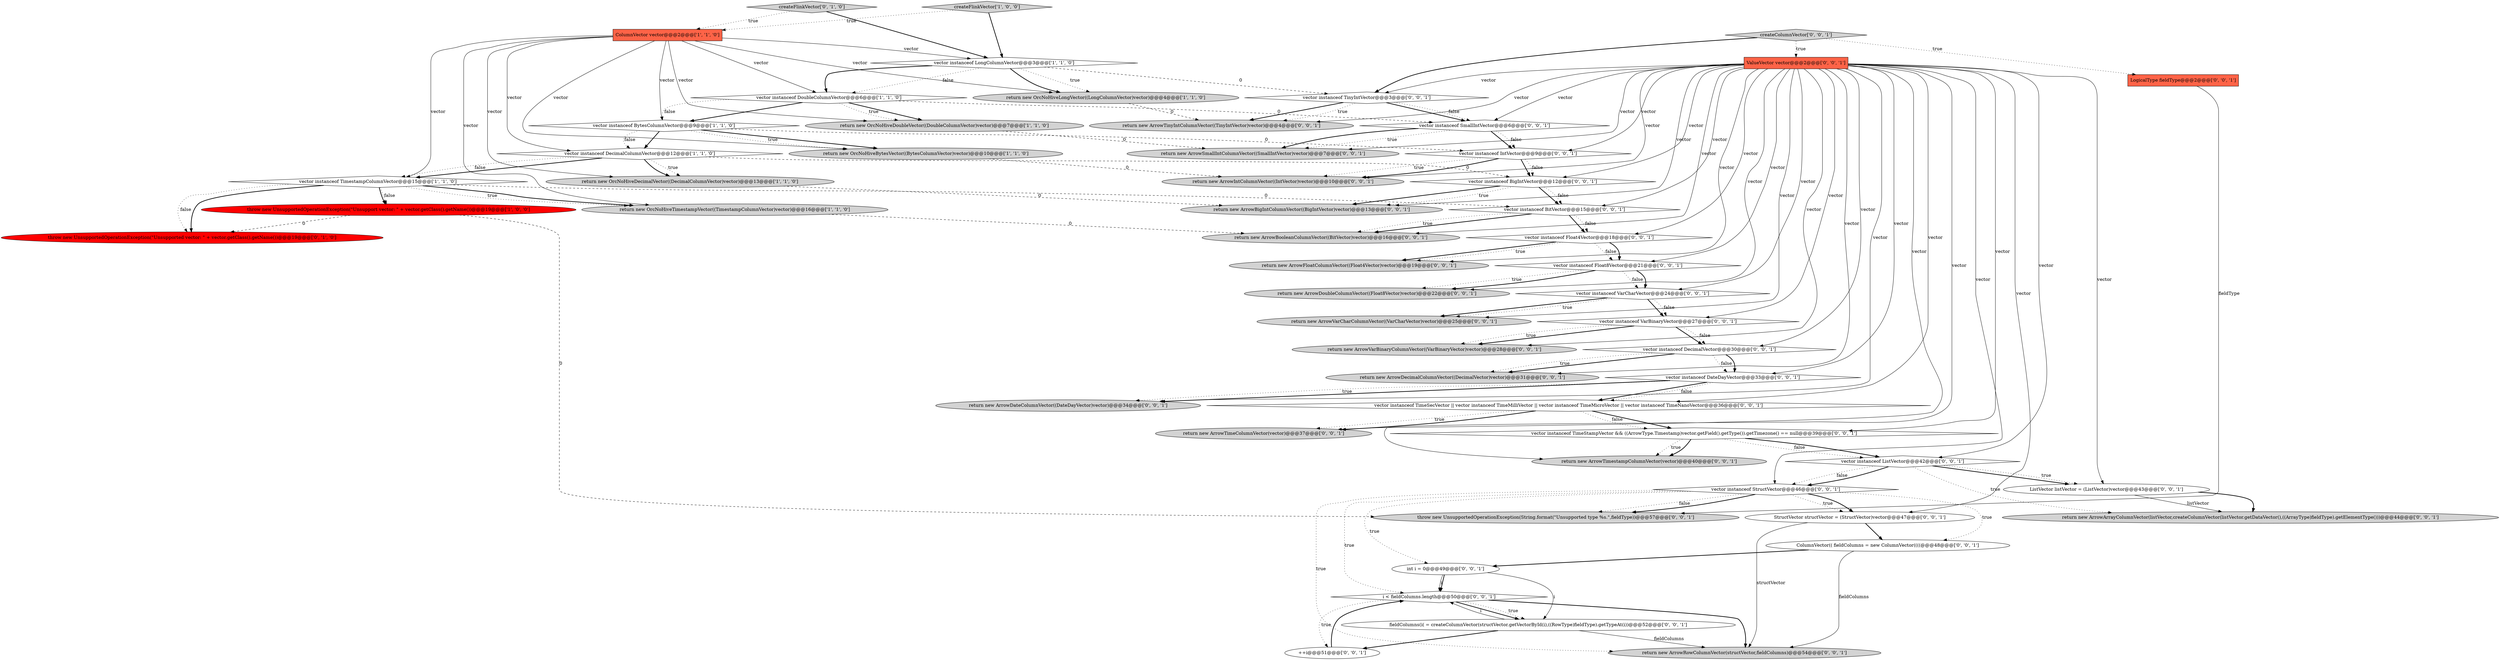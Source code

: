 digraph {
49 [style = filled, label = "vector instanceof Float4Vector@@@18@@@['0', '0', '1']", fillcolor = white, shape = diamond image = "AAA0AAABBB3BBB"];
10 [style = filled, label = "vector instanceof BytesColumnVector@@@9@@@['1', '1', '0']", fillcolor = white, shape = diamond image = "AAA0AAABBB1BBB"];
13 [style = filled, label = "createFlinkVector['0', '1', '0']", fillcolor = lightgray, shape = diamond image = "AAA0AAABBB2BBB"];
2 [style = filled, label = "return new OrcNoHiveBytesVector((BytesColumnVector)vector)@@@10@@@['1', '1', '0']", fillcolor = lightgray, shape = ellipse image = "AAA0AAABBB1BBB"];
22 [style = filled, label = "throw new UnsupportedOperationException(String.format(\"Unsupported type %s.\",fieldType))@@@57@@@['0', '0', '1']", fillcolor = lightgray, shape = ellipse image = "AAA0AAABBB3BBB"];
29 [style = filled, label = "ListVector listVector = (ListVector)vector@@@43@@@['0', '0', '1']", fillcolor = white, shape = ellipse image = "AAA0AAABBB3BBB"];
4 [style = filled, label = "vector instanceof LongColumnVector@@@3@@@['1', '1', '0']", fillcolor = white, shape = diamond image = "AAA0AAABBB1BBB"];
5 [style = filled, label = "return new OrcNoHiveLongVector((LongColumnVector)vector)@@@4@@@['1', '1', '0']", fillcolor = lightgray, shape = ellipse image = "AAA0AAABBB1BBB"];
40 [style = filled, label = "return new ArrowTimeColumnVector(vector)@@@37@@@['0', '0', '1']", fillcolor = lightgray, shape = ellipse image = "AAA0AAABBB3BBB"];
30 [style = filled, label = "return new ArrowArrayColumnVector(listVector,createColumnVector(listVector.getDataVector(),((ArrayType)fieldType).getElementType()))@@@44@@@['0', '0', '1']", fillcolor = lightgray, shape = ellipse image = "AAA0AAABBB3BBB"];
50 [style = filled, label = "return new ArrowDoubleColumnVector((Float8Vector)vector)@@@22@@@['0', '0', '1']", fillcolor = lightgray, shape = ellipse image = "AAA0AAABBB3BBB"];
23 [style = filled, label = "return new ArrowFloatColumnVector((Float4Vector)vector)@@@19@@@['0', '0', '1']", fillcolor = lightgray, shape = ellipse image = "AAA0AAABBB3BBB"];
36 [style = filled, label = "vector instanceof BitVector@@@15@@@['0', '0', '1']", fillcolor = white, shape = diamond image = "AAA0AAABBB3BBB"];
27 [style = filled, label = "return new ArrowTinyIntColumnVector((TinyIntVector)vector)@@@4@@@['0', '0', '1']", fillcolor = lightgray, shape = ellipse image = "AAA0AAABBB3BBB"];
9 [style = filled, label = "vector instanceof DecimalColumnVector@@@12@@@['1', '1', '0']", fillcolor = white, shape = diamond image = "AAA0AAABBB1BBB"];
39 [style = filled, label = "return new ArrowIntColumnVector((IntVector)vector)@@@10@@@['0', '0', '1']", fillcolor = lightgray, shape = ellipse image = "AAA0AAABBB3BBB"];
35 [style = filled, label = "return new ArrowBooleanColumnVector((BitVector)vector)@@@16@@@['0', '0', '1']", fillcolor = lightgray, shape = ellipse image = "AAA0AAABBB3BBB"];
15 [style = filled, label = "return new ArrowVarCharColumnVector((VarCharVector)vector)@@@25@@@['0', '0', '1']", fillcolor = lightgray, shape = ellipse image = "AAA0AAABBB3BBB"];
20 [style = filled, label = "vector instanceof TimeSecVector || vector instanceof TimeMilliVector || vector instanceof TimeMicroVector || vector instanceof TimeNanoVector@@@36@@@['0', '0', '1']", fillcolor = white, shape = diamond image = "AAA0AAABBB3BBB"];
12 [style = filled, label = "vector instanceof TimestampColumnVector@@@15@@@['1', '1', '0']", fillcolor = white, shape = diamond image = "AAA0AAABBB1BBB"];
6 [style = filled, label = "return new OrcNoHiveTimestampVector((TimestampColumnVector)vector)@@@16@@@['1', '1', '0']", fillcolor = lightgray, shape = ellipse image = "AAA0AAABBB1BBB"];
41 [style = filled, label = "vector instanceof SmallIntVector@@@6@@@['0', '0', '1']", fillcolor = white, shape = diamond image = "AAA0AAABBB3BBB"];
26 [style = filled, label = "vector instanceof DateDayVector@@@33@@@['0', '0', '1']", fillcolor = white, shape = diamond image = "AAA0AAABBB3BBB"];
32 [style = filled, label = "vector instanceof Float8Vector@@@21@@@['0', '0', '1']", fillcolor = white, shape = diamond image = "AAA0AAABBB3BBB"];
7 [style = filled, label = "createFlinkVector['1', '0', '0']", fillcolor = lightgray, shape = diamond image = "AAA0AAABBB1BBB"];
17 [style = filled, label = "int i = 0@@@49@@@['0', '0', '1']", fillcolor = white, shape = ellipse image = "AAA0AAABBB3BBB"];
37 [style = filled, label = "vector instanceof VarBinaryVector@@@27@@@['0', '0', '1']", fillcolor = white, shape = diamond image = "AAA0AAABBB3BBB"];
54 [style = filled, label = "++i@@@51@@@['0', '0', '1']", fillcolor = white, shape = ellipse image = "AAA0AAABBB3BBB"];
46 [style = filled, label = "return new ArrowRowColumnVector(structVector,fieldColumns)@@@54@@@['0', '0', '1']", fillcolor = lightgray, shape = ellipse image = "AAA0AAABBB3BBB"];
16 [style = filled, label = "vector instanceof IntVector@@@9@@@['0', '0', '1']", fillcolor = white, shape = diamond image = "AAA0AAABBB3BBB"];
47 [style = filled, label = "createColumnVector['0', '0', '1']", fillcolor = lightgray, shape = diamond image = "AAA0AAABBB3BBB"];
52 [style = filled, label = "vector instanceof TimeStampVector && ((ArrowType.Timestamp)vector.getField().getType()).getTimezone() == null@@@39@@@['0', '0', '1']", fillcolor = white, shape = diamond image = "AAA0AAABBB3BBB"];
53 [style = filled, label = "ValueVector vector@@@2@@@['0', '0', '1']", fillcolor = tomato, shape = box image = "AAA0AAABBB3BBB"];
44 [style = filled, label = "return new ArrowVarBinaryColumnVector((VarBinaryVector)vector)@@@28@@@['0', '0', '1']", fillcolor = lightgray, shape = ellipse image = "AAA0AAABBB3BBB"];
19 [style = filled, label = "return new ArrowBigIntColumnVector((BigIntVector)vector)@@@13@@@['0', '0', '1']", fillcolor = lightgray, shape = ellipse image = "AAA0AAABBB3BBB"];
31 [style = filled, label = "return new ArrowDecimalColumnVector((DecimalVector)vector)@@@31@@@['0', '0', '1']", fillcolor = lightgray, shape = ellipse image = "AAA0AAABBB3BBB"];
11 [style = filled, label = "ColumnVector vector@@@2@@@['1', '1', '0']", fillcolor = tomato, shape = box image = "AAA0AAABBB1BBB"];
0 [style = filled, label = "vector instanceof DoubleColumnVector@@@6@@@['1', '1', '0']", fillcolor = white, shape = diamond image = "AAA0AAABBB1BBB"];
48 [style = filled, label = "LogicalType fieldType@@@2@@@['0', '0', '1']", fillcolor = tomato, shape = box image = "AAA0AAABBB3BBB"];
51 [style = filled, label = "return new ArrowDateColumnVector((DateDayVector)vector)@@@34@@@['0', '0', '1']", fillcolor = lightgray, shape = ellipse image = "AAA0AAABBB3BBB"];
24 [style = filled, label = "i < fieldColumns.length@@@50@@@['0', '0', '1']", fillcolor = white, shape = diamond image = "AAA0AAABBB3BBB"];
8 [style = filled, label = "return new OrcNoHiveDoubleVector((DoubleColumnVector)vector)@@@7@@@['1', '1', '0']", fillcolor = lightgray, shape = ellipse image = "AAA0AAABBB1BBB"];
33 [style = filled, label = "vector instanceof ListVector@@@42@@@['0', '0', '1']", fillcolor = white, shape = diamond image = "AAA0AAABBB3BBB"];
25 [style = filled, label = "return new ArrowSmallIntColumnVector((SmallIntVector)vector)@@@7@@@['0', '0', '1']", fillcolor = lightgray, shape = ellipse image = "AAA0AAABBB3BBB"];
28 [style = filled, label = "return new ArrowTimestampColumnVector(vector)@@@40@@@['0', '0', '1']", fillcolor = lightgray, shape = ellipse image = "AAA0AAABBB3BBB"];
42 [style = filled, label = "vector instanceof TinyIntVector@@@3@@@['0', '0', '1']", fillcolor = white, shape = diamond image = "AAA0AAABBB3BBB"];
3 [style = filled, label = "throw new UnsupportedOperationException(\"Unsupport vector: \" + vector.getClass().getName())@@@19@@@['1', '0', '0']", fillcolor = red, shape = ellipse image = "AAA1AAABBB1BBB"];
43 [style = filled, label = "ColumnVector(( fieldColumns = new ColumnVector((((@@@48@@@['0', '0', '1']", fillcolor = white, shape = ellipse image = "AAA0AAABBB3BBB"];
21 [style = filled, label = "vector instanceof BigIntVector@@@12@@@['0', '0', '1']", fillcolor = white, shape = diamond image = "AAA0AAABBB3BBB"];
45 [style = filled, label = "vector instanceof StructVector@@@46@@@['0', '0', '1']", fillcolor = white, shape = diamond image = "AAA0AAABBB3BBB"];
18 [style = filled, label = "StructVector structVector = (StructVector)vector@@@47@@@['0', '0', '1']", fillcolor = white, shape = ellipse image = "AAA0AAABBB3BBB"];
55 [style = filled, label = "fieldColumns(i( = createColumnVector(structVector.getVectorById(i),((RowType)fieldType).getTypeAt(i))@@@52@@@['0', '0', '1']", fillcolor = white, shape = ellipse image = "AAA0AAABBB3BBB"];
14 [style = filled, label = "throw new UnsupportedOperationException(\"Unsupported vector: \" + vector.getClass().getName())@@@19@@@['0', '1', '0']", fillcolor = red, shape = ellipse image = "AAA1AAABBB2BBB"];
1 [style = filled, label = "return new OrcNoHiveDecimalVector((DecimalColumnVector)vector)@@@13@@@['1', '1', '0']", fillcolor = lightgray, shape = ellipse image = "AAA0AAABBB1BBB"];
38 [style = filled, label = "vector instanceof VarCharVector@@@24@@@['0', '0', '1']", fillcolor = white, shape = diamond image = "AAA0AAABBB3BBB"];
34 [style = filled, label = "vector instanceof DecimalVector@@@30@@@['0', '0', '1']", fillcolor = white, shape = diamond image = "AAA0AAABBB3BBB"];
45->18 [style = dotted, label="true"];
11->2 [style = solid, label="vector"];
42->41 [style = bold, label=""];
32->38 [style = dotted, label="false"];
53->39 [style = solid, label="vector"];
53->23 [style = solid, label="vector"];
11->9 [style = solid, label="vector"];
52->28 [style = dotted, label="true"];
29->30 [style = bold, label=""];
1->19 [style = dashed, label="0"];
53->36 [style = solid, label="vector"];
29->30 [style = solid, label="listVector"];
49->32 [style = dotted, label="false"];
47->53 [style = dotted, label="true"];
38->15 [style = bold, label=""];
20->40 [style = dotted, label="true"];
32->50 [style = dotted, label="true"];
26->51 [style = bold, label=""];
6->35 [style = dashed, label="0"];
52->28 [style = bold, label=""];
53->40 [style = solid, label="vector"];
18->46 [style = solid, label="structVector"];
11->5 [style = solid, label="vector"];
21->36 [style = bold, label=""];
38->15 [style = dotted, label="true"];
34->26 [style = bold, label=""];
53->51 [style = solid, label="vector"];
16->39 [style = dotted, label="true"];
9->21 [style = dashed, label="0"];
45->22 [style = dotted, label="false"];
45->22 [style = bold, label=""];
53->29 [style = solid, label="vector"];
0->8 [style = bold, label=""];
45->17 [style = dotted, label="true"];
11->4 [style = solid, label="vector"];
8->25 [style = dashed, label="0"];
33->45 [style = bold, label=""];
52->33 [style = dotted, label="false"];
53->35 [style = solid, label="vector"];
45->43 [style = dotted, label="true"];
24->46 [style = bold, label=""];
53->49 [style = solid, label="vector"];
37->34 [style = dotted, label="false"];
53->34 [style = solid, label="vector"];
21->19 [style = bold, label=""];
16->21 [style = dotted, label="false"];
11->8 [style = solid, label="vector"];
24->55 [style = bold, label=""];
53->15 [style = solid, label="vector"];
34->31 [style = bold, label=""];
3->22 [style = dashed, label="0"];
20->52 [style = bold, label=""];
53->45 [style = solid, label="vector"];
53->37 [style = solid, label="vector"];
9->12 [style = dotted, label="false"];
24->55 [style = dotted, label="true"];
4->0 [style = bold, label=""];
49->32 [style = bold, label=""];
33->29 [style = bold, label=""];
0->8 [style = dotted, label="true"];
53->38 [style = solid, label="vector"];
55->24 [style = solid, label="i"];
34->31 [style = dotted, label="true"];
5->27 [style = dashed, label="0"];
0->41 [style = dashed, label="0"];
12->6 [style = dotted, label="true"];
38->37 [style = bold, label=""];
36->49 [style = bold, label=""];
2->39 [style = dashed, label="0"];
12->14 [style = bold, label=""];
12->3 [style = dotted, label="false"];
10->9 [style = dotted, label="false"];
10->2 [style = bold, label=""];
16->39 [style = bold, label=""];
4->0 [style = dotted, label="false"];
36->35 [style = bold, label=""];
53->32 [style = solid, label="vector"];
45->24 [style = dotted, label="true"];
55->46 [style = solid, label="fieldColumns"];
9->1 [style = bold, label=""];
26->20 [style = bold, label=""];
32->50 [style = bold, label=""];
53->19 [style = solid, label="vector"];
4->5 [style = dotted, label="true"];
26->20 [style = dotted, label="false"];
47->48 [style = dotted, label="true"];
47->42 [style = bold, label=""];
45->46 [style = dotted, label="true"];
52->33 [style = bold, label=""];
53->33 [style = solid, label="vector"];
11->0 [style = solid, label="vector"];
42->41 [style = dotted, label="false"];
41->25 [style = dotted, label="true"];
49->23 [style = bold, label=""];
7->4 [style = bold, label=""];
53->25 [style = solid, label="vector"];
49->23 [style = dotted, label="true"];
53->50 [style = solid, label="vector"];
43->17 [style = bold, label=""];
53->20 [style = solid, label="vector"];
41->16 [style = dotted, label="false"];
33->45 [style = dotted, label="false"];
54->24 [style = bold, label=""];
53->44 [style = solid, label="vector"];
7->11 [style = dotted, label="true"];
53->21 [style = solid, label="vector"];
53->52 [style = solid, label="vector"];
10->2 [style = dotted, label="true"];
53->16 [style = solid, label="vector"];
9->1 [style = dotted, label="true"];
37->44 [style = bold, label=""];
33->29 [style = dotted, label="true"];
17->24 [style = solid, label="i"];
20->52 [style = dotted, label="false"];
13->11 [style = dotted, label="true"];
53->41 [style = solid, label="vector"];
53->28 [style = solid, label="vector"];
42->27 [style = bold, label=""];
10->9 [style = bold, label=""];
12->3 [style = bold, label=""];
9->12 [style = bold, label=""];
41->16 [style = bold, label=""];
10->16 [style = dashed, label="0"];
3->14 [style = dashed, label="0"];
11->1 [style = solid, label="vector"];
53->42 [style = solid, label="vector"];
53->27 [style = solid, label="vector"];
37->44 [style = dotted, label="true"];
4->5 [style = bold, label=""];
12->14 [style = dotted, label="false"];
45->18 [style = bold, label=""];
53->31 [style = solid, label="vector"];
38->37 [style = dotted, label="false"];
0->10 [style = dotted, label="false"];
11->10 [style = solid, label="vector"];
43->46 [style = solid, label="fieldColumns"];
36->49 [style = dotted, label="false"];
53->26 [style = solid, label="vector"];
17->55 [style = solid, label="i"];
12->6 [style = bold, label=""];
33->30 [style = dotted, label="true"];
32->38 [style = bold, label=""];
0->10 [style = bold, label=""];
20->40 [style = bold, label=""];
17->24 [style = bold, label=""];
11->12 [style = solid, label="vector"];
48->22 [style = solid, label="fieldType"];
42->27 [style = dotted, label="true"];
18->43 [style = bold, label=""];
12->36 [style = dashed, label="0"];
16->21 [style = bold, label=""];
37->34 [style = bold, label=""];
21->19 [style = dotted, label="true"];
34->26 [style = dotted, label="false"];
4->42 [style = dashed, label="0"];
53->18 [style = solid, label="vector"];
24->54 [style = dotted, label="true"];
11->6 [style = solid, label="vector"];
26->51 [style = dotted, label="true"];
41->25 [style = bold, label=""];
36->35 [style = dotted, label="true"];
55->54 [style = bold, label=""];
21->36 [style = dotted, label="false"];
13->4 [style = bold, label=""];
}
